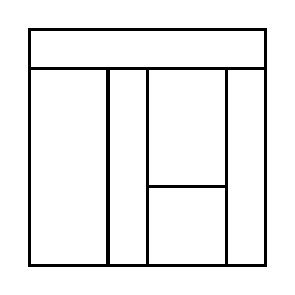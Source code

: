 \begin{tikzpicture}[very thick, scale=.5]
    \draw (0,5) rectangle (6,6);
    \draw (0,0) rectangle (2,5);
    \draw (2,0) rectangle (3,5);
    \draw (3,2) rectangle (5,5);
    \draw (3,0) rectangle (5,2);
    \draw (5,0) rectangle (6,5);
\end{tikzpicture}
